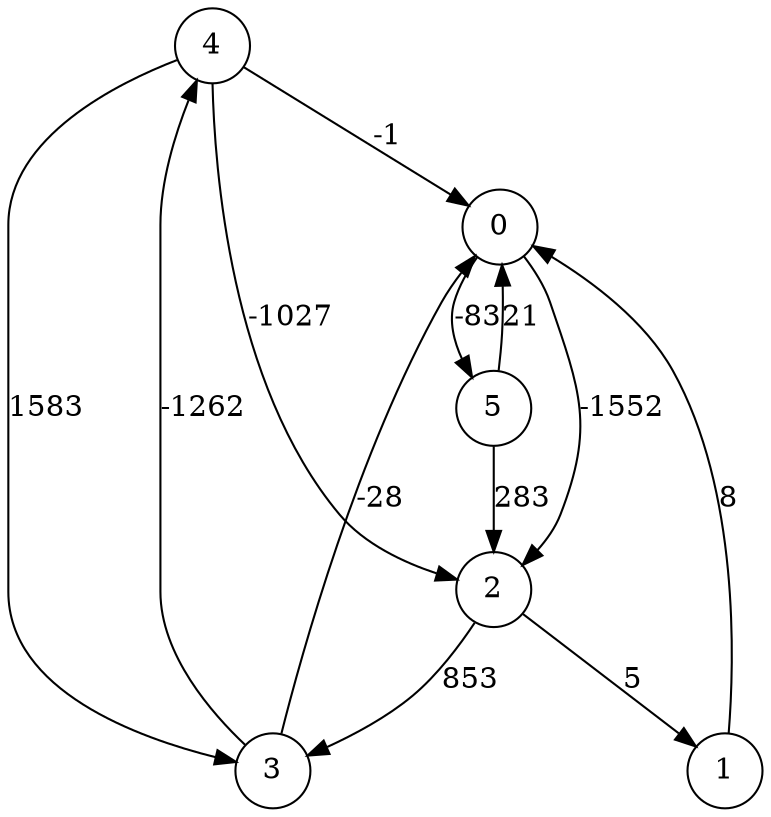 digraph G {
layout=dot;
node [shape=circle];
edge [dir=forward];
4 -> 0 [label="-1"];
4 -> 3 [label="1583"];
4 -> 2 [label="-1027"];
0 -> 2 [label="-1552"];
0 -> 5 [label="-83"];
5 -> 0 [label="21"];
5 -> 2 [label="283"];
2 -> 1 [label="5"];
2 -> 3 [label="853"];
1 -> 0 [label="8"];
3 -> 0 [label="-28"];
3 -> 4 [label="-1262"];
}